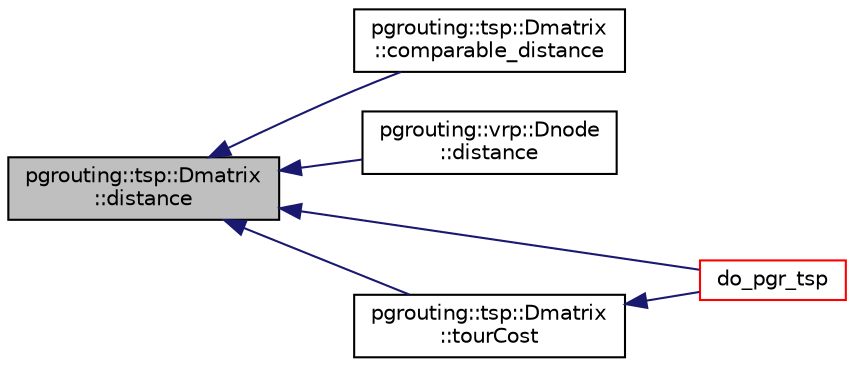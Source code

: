 digraph "pgrouting::tsp::Dmatrix::distance"
{
  edge [fontname="Helvetica",fontsize="10",labelfontname="Helvetica",labelfontsize="10"];
  node [fontname="Helvetica",fontsize="10",shape=record];
  rankdir="LR";
  Node12 [label="pgrouting::tsp::Dmatrix\l::distance",height=0.2,width=0.4,color="black", fillcolor="grey75", style="filled", fontcolor="black"];
  Node12 -> Node13 [dir="back",color="midnightblue",fontsize="10",style="solid",fontname="Helvetica"];
  Node13 [label="pgrouting::tsp::Dmatrix\l::comparable_distance",height=0.2,width=0.4,color="black", fillcolor="white", style="filled",URL="$classpgrouting_1_1tsp_1_1Dmatrix.html#a0456df560e3d25e53f07f55ab2cd432a"];
  Node12 -> Node14 [dir="back",color="midnightblue",fontsize="10",style="solid",fontname="Helvetica"];
  Node14 [label="pgrouting::vrp::Dnode\l::distance",height=0.2,width=0.4,color="black", fillcolor="white", style="filled",URL="$classpgrouting_1_1vrp_1_1Dnode.html#a84b2f1f5665898cc60e4d45a36259fb4"];
  Node12 -> Node15 [dir="back",color="midnightblue",fontsize="10",style="solid",fontname="Helvetica"];
  Node15 [label="do_pgr_tsp",height=0.2,width=0.4,color="red", fillcolor="white", style="filled",URL="$newTSP__driver_8h.html#af0938bea88cf9303e4085f0b6cb2ec29"];
  Node12 -> Node18 [dir="back",color="midnightblue",fontsize="10",style="solid",fontname="Helvetica"];
  Node18 [label="pgrouting::tsp::Dmatrix\l::tourCost",height=0.2,width=0.4,color="black", fillcolor="white", style="filled",URL="$classpgrouting_1_1tsp_1_1Dmatrix.html#a4058c260395fd9c2dae7d5d03e94c65c",tooltip="tour evaluation "];
  Node18 -> Node15 [dir="back",color="midnightblue",fontsize="10",style="solid",fontname="Helvetica"];
}
